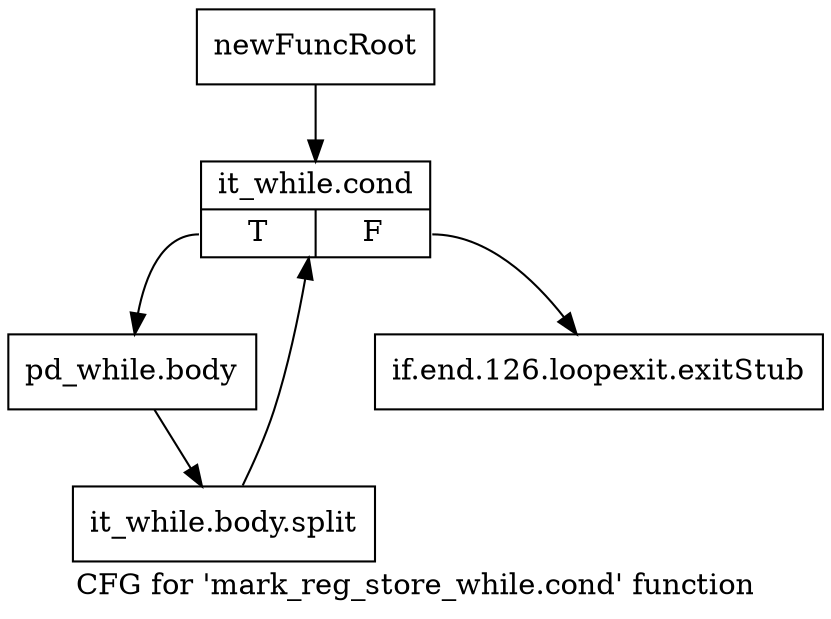 digraph "CFG for 'mark_reg_store_while.cond' function" {
	label="CFG for 'mark_reg_store_while.cond' function";

	Node0xb266e40 [shape=record,label="{newFuncRoot}"];
	Node0xb266e40 -> Node0xb267250;
	Node0xb267200 [shape=record,label="{if.end.126.loopexit.exitStub}"];
	Node0xb267250 [shape=record,label="{it_while.cond|{<s0>T|<s1>F}}"];
	Node0xb267250:s0 -> Node0xb2672a0;
	Node0xb267250:s1 -> Node0xb267200;
	Node0xb2672a0 [shape=record,label="{pd_while.body}"];
	Node0xb2672a0 -> Node0xf62f190;
	Node0xf62f190 [shape=record,label="{it_while.body.split}"];
	Node0xf62f190 -> Node0xb267250;
}
